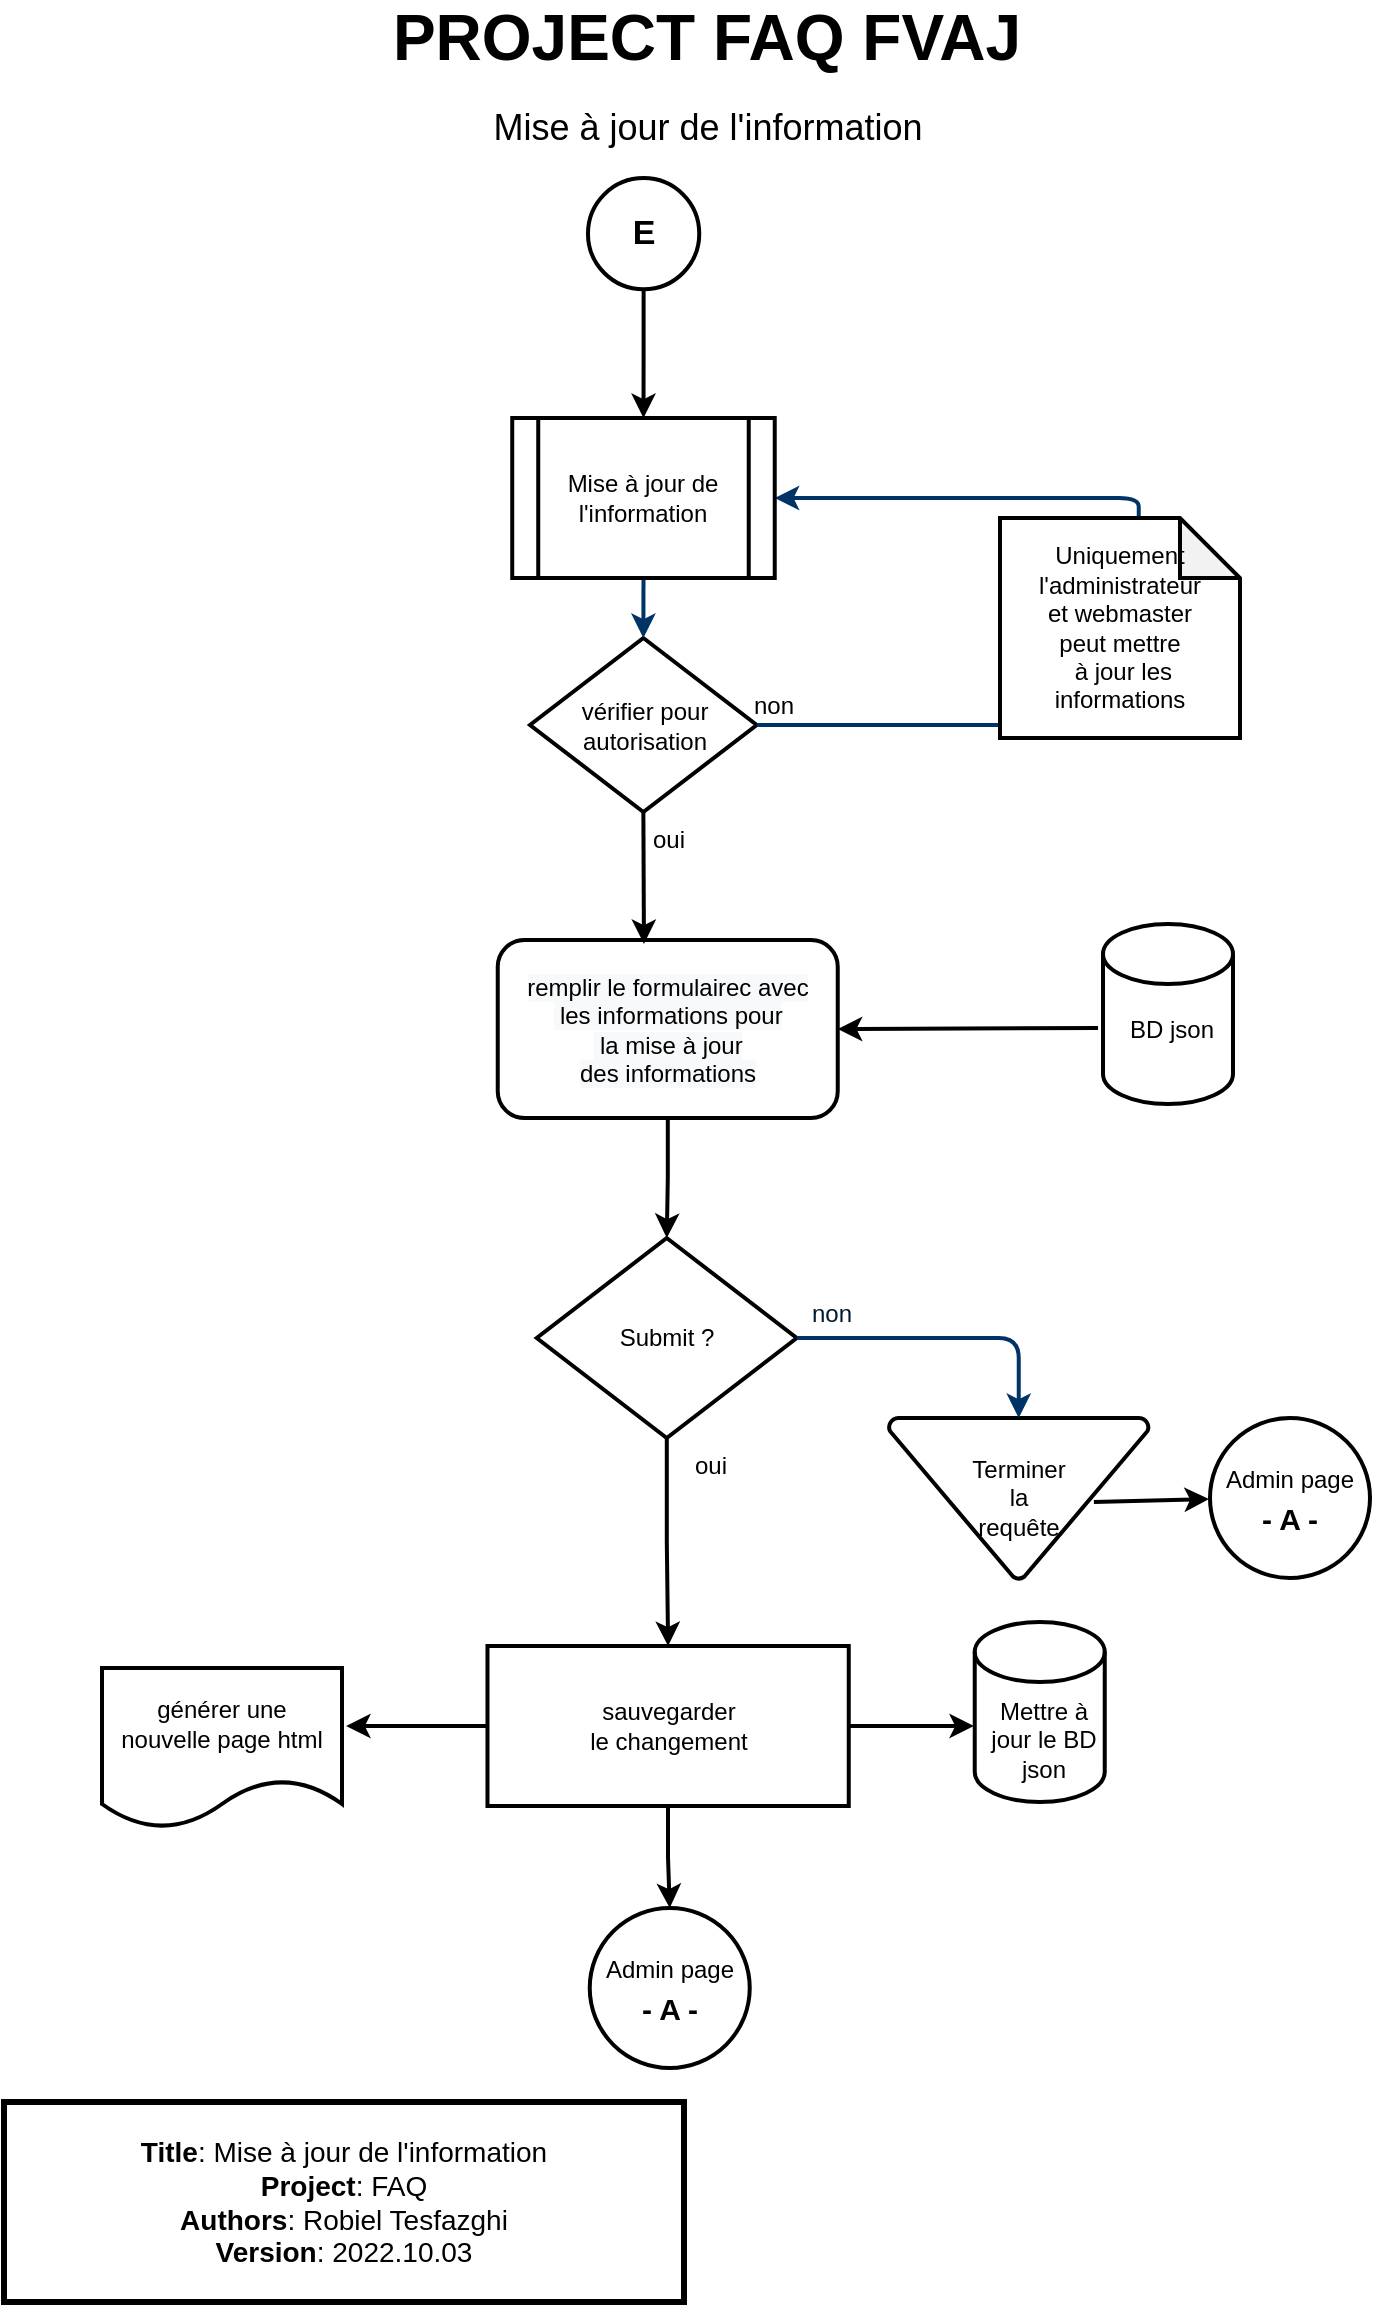 <mxfile version="20.4.0" type="device"><diagram id="e49EwhQaTWCqLOsjTXbb" name="Page-1"><mxGraphModel dx="2048" dy="1009" grid="1" gridSize="10" guides="1" tooltips="1" connect="1" arrows="1" fold="1" page="1" pageScale="1" pageWidth="827" pageHeight="1169" math="0" shadow="0"><root><mxCell id="0"/><mxCell id="1" parent="0"/><mxCell id="KJJ-eOVKQnDHGLwDYRV0-38" value="&lt;div style=&quot;&quot;&gt;vérifier pour&lt;/div&gt;&lt;div style=&quot;&quot;&gt;autorisation&lt;/div&gt;" style="shape=mxgraph.flowchart.decision;strokeWidth=2;gradientColor=none;gradientDirection=north;fontStyle=0;html=1;" parent="1" vertex="1"><mxGeometry x="303" y="328" width="113.37" height="87" as="geometry"/></mxCell><mxCell id="KJJ-eOVKQnDHGLwDYRV0-39" style="entryX=0.5;entryY=0;entryPerimeter=0;fontStyle=1;strokeColor=#003366;strokeWidth=2;html=1;exitX=0.5;exitY=1;exitDx=0;exitDy=0;" parent="1" source="KJJ-eOVKQnDHGLwDYRV0-62" target="KJJ-eOVKQnDHGLwDYRV0-38" edge="1"><mxGeometry relative="1" as="geometry"><mxPoint x="382.37" y="298" as="sourcePoint"/></mxGeometry></mxCell><mxCell id="KJJ-eOVKQnDHGLwDYRV0-40" value="" style="edgeStyle=elbowEdgeStyle;elbow=horizontal;entryX=0.5;entryY=0.91;entryPerimeter=0;exitX=1;exitY=0.5;exitPerimeter=0;fontStyle=1;strokeColor=#003366;strokeWidth=2;html=1;" parent="1" source="KJJ-eOVKQnDHGLwDYRV0-38" edge="1"><mxGeometry x="443.37" y="-3.5" width="100" height="100" as="geometry"><mxPoint x="812.37" y="415" as="sourcePoint"/><mxPoint x="612.37" y="341.71" as="targetPoint"/><Array as="points"><mxPoint x="607.37" y="368"/></Array></mxGeometry></mxCell><mxCell id="KJJ-eOVKQnDHGLwDYRV0-41" value="non" style="text;fontStyle=0;html=1;strokeColor=none;gradientColor=none;fillColor=none;strokeWidth=2;" parent="1" vertex="1"><mxGeometry x="412.62" y="348" width="40" height="26" as="geometry"/></mxCell><mxCell id="KJJ-eOVKQnDHGLwDYRV0-42" value="oui" style="text;fontStyle=0;html=1;strokeColor=none;gradientColor=none;fillColor=none;strokeWidth=2;align=center;" parent="1" vertex="1"><mxGeometry x="352.05" y="415" width="40" height="26" as="geometry"/></mxCell><mxCell id="KJJ-eOVKQnDHGLwDYRV0-43" style="edgeStyle=orthogonalEdgeStyle;rounded=0;orthogonalLoop=1;jettySize=auto;html=1;entryX=0.5;entryY=0;entryDx=0;entryDy=0;strokeWidth=2;" parent="1" source="KJJ-eOVKQnDHGLwDYRV0-44" target="KJJ-eOVKQnDHGLwDYRV0-59" edge="1"><mxGeometry relative="1" as="geometry"/></mxCell><mxCell id="KJJ-eOVKQnDHGLwDYRV0-44" value="Submit ?" style="shape=mxgraph.flowchart.decision;strokeWidth=2;gradientColor=none;gradientDirection=north;fontStyle=0;html=1;" parent="1" vertex="1"><mxGeometry x="306.37" y="628" width="130" height="100" as="geometry"/></mxCell><mxCell id="KJJ-eOVKQnDHGLwDYRV0-45" value="Terminer &lt;br&gt;la &lt;br&gt;requête" style="shape=mxgraph.flowchart.merge_or_storage;strokeWidth=2;gradientColor=none;gradientDirection=north;fontStyle=0;html=1;" parent="1" vertex="1"><mxGeometry x="482.37" y="718" width="130" height="80.5" as="geometry"/></mxCell><mxCell id="KJJ-eOVKQnDHGLwDYRV0-46" value="" style="edgeStyle=elbowEdgeStyle;elbow=vertical;exitX=1;exitY=0.5;exitPerimeter=0;entryX=0.5;entryY=0;entryPerimeter=0;fontStyle=1;strokeColor=#003366;strokeWidth=2;html=1;" parent="1" source="KJJ-eOVKQnDHGLwDYRV0-44" target="KJJ-eOVKQnDHGLwDYRV0-45" edge="1"><mxGeometry x="-197.63" y="-582" width="100" height="100" as="geometry"><mxPoint x="-197.63" y="-482" as="sourcePoint"/><mxPoint x="-97.63" y="-582" as="targetPoint"/><Array as="points"><mxPoint x="542.37" y="678"/></Array></mxGeometry></mxCell><mxCell id="KJJ-eOVKQnDHGLwDYRV0-47" value="non" style="text;fontColor=#001933;fontStyle=0;html=1;strokeColor=none;gradientColor=none;fillColor=none;strokeWidth=2;" parent="1" vertex="1"><mxGeometry x="442.37" y="652" width="40" height="26" as="geometry"/></mxCell><mxCell id="KJJ-eOVKQnDHGLwDYRV0-48" value="" style="edgeStyle=elbowEdgeStyle;elbow=horizontal;exitX=0.5;exitY=0.09;exitPerimeter=0;entryX=1;entryY=0.5;fontStyle=1;strokeColor=#003366;strokeWidth=2;html=1;entryDx=0;entryDy=0;" parent="1" target="KJJ-eOVKQnDHGLwDYRV0-62" edge="1"><mxGeometry x="62.37" y="-32" width="100" height="100" as="geometry"><mxPoint x="612.37" y="275.29" as="sourcePoint"/><mxPoint x="446.765" y="258" as="targetPoint"/><Array as="points"><mxPoint x="607.37" y="268"/></Array></mxGeometry></mxCell><mxCell id="KJJ-eOVKQnDHGLwDYRV0-49" value="oui" style="text;fontStyle=0;html=1;strokeColor=none;gradientColor=none;fillColor=none;strokeWidth=2;align=center;" parent="1" vertex="1"><mxGeometry x="372.62" y="728" width="40" height="26" as="geometry"/></mxCell><mxCell id="KJJ-eOVKQnDHGLwDYRV0-50" value="" style="shape=cylinder3;whiteSpace=wrap;html=1;boundedLbl=1;backgroundOutline=1;size=15;strokeWidth=2;" parent="1" vertex="1"><mxGeometry x="525.37" y="820" width="65" height="90" as="geometry"/></mxCell><mxCell id="KJJ-eOVKQnDHGLwDYRV0-51" value="Mettre à jour le BD json" style="text;html=1;strokeColor=none;fillColor=none;align=center;verticalAlign=middle;whiteSpace=wrap;rounded=0;strokeWidth=2;" parent="1" vertex="1"><mxGeometry x="530.37" y="864" width="60" height="30" as="geometry"/></mxCell><mxCell id="KJJ-eOVKQnDHGLwDYRV0-52" value="&lt;span style=&quot;color: rgba(0, 0, 0, 0); font-family: monospace; font-size: 0px; text-align: start;&quot;&gt;%3CmxGraphModel%3E%3Croot%3E%3CmxCell%20id%3D%220%22%2F%3E%3CmxCell%20id%3D%221%22%20parent%3D%220%22%2F%3E%3CmxCell%20id%3D%222%22%20value%3D%22BD%20json%22%20style%3D%22text%3Bhtml%3D1%3BstrokeColor%3Dnone%3BfillColor%3Dnone%3Balign%3Dcenter%3BverticalAlign%3Dmiddle%3BwhiteSpace%3Dwrap%3Brounded%3D0%3B%22%20vertex%3D%221%22%20parent%3D%221%22%3E%3CmxGeometry%20x%3D%22822%22%20y%3D%22588%22%20width%3D%2260%22%20height%3D%2230%22%20as%3D%22geometry%22%2F%3E%3C%2FmxCell%3E%3C%2Froot%3E%3C%2FmxGraphModel%3E&lt;/span&gt;" style="shape=cylinder3;whiteSpace=wrap;html=1;boundedLbl=1;backgroundOutline=1;size=15;strokeWidth=2;" parent="1" vertex="1"><mxGeometry x="589.5" y="471" width="65" height="90" as="geometry"/></mxCell><mxCell id="KJJ-eOVKQnDHGLwDYRV0-53" value="BD json" style="text;html=1;strokeColor=none;fillColor=none;align=center;verticalAlign=middle;whiteSpace=wrap;rounded=0;strokeWidth=2;" parent="1" vertex="1"><mxGeometry x="594" y="508.5" width="60" height="30" as="geometry"/></mxCell><mxCell id="KJJ-eOVKQnDHGLwDYRV0-54" value="&lt;span style=&quot;&quot;&gt;générer une&lt;/span&gt;&lt;br style=&quot;&quot;&gt;&lt;span style=&quot;&quot;&gt;nouvelle page html&lt;/span&gt;" style="shape=document;whiteSpace=wrap;html=1;boundedLbl=1;strokeWidth=2;" parent="1" vertex="1"><mxGeometry x="89" y="843" width="120" height="80" as="geometry"/></mxCell><mxCell id="KJJ-eOVKQnDHGLwDYRV0-55" value="&lt;span style=&quot;&quot;&gt;Uniquement l'administrateur&lt;/span&gt;&lt;br style=&quot;&quot;&gt;&lt;span style=&quot;&quot;&gt;et webmaster peut&amp;nbsp;mettre&lt;/span&gt;&lt;br style=&quot;&quot;&gt;&lt;span style=&quot;&quot;&gt;&amp;nbsp;à jour&amp;nbsp;les informations&lt;/span&gt;" style="shape=note;whiteSpace=wrap;html=1;backgroundOutline=1;darkOpacity=0.05;strokeWidth=2;" parent="1" vertex="1"><mxGeometry x="538" y="268" width="120" height="110" as="geometry"/></mxCell><mxCell id="KJJ-eOVKQnDHGLwDYRV0-56" style="edgeStyle=orthogonalEdgeStyle;rounded=0;orthogonalLoop=1;jettySize=auto;html=1;entryX=0.5;entryY=0;entryDx=0;entryDy=0;strokeWidth=2;" parent="1" source="KJJ-eOVKQnDHGLwDYRV0-59" target="KJJ-eOVKQnDHGLwDYRV0-66" edge="1"><mxGeometry relative="1" as="geometry"/></mxCell><mxCell id="KJJ-eOVKQnDHGLwDYRV0-57" style="edgeStyle=orthogonalEdgeStyle;rounded=0;orthogonalLoop=1;jettySize=auto;html=1;entryX=1.017;entryY=0.363;entryDx=0;entryDy=0;entryPerimeter=0;strokeWidth=2;" parent="1" source="KJJ-eOVKQnDHGLwDYRV0-59" target="KJJ-eOVKQnDHGLwDYRV0-54" edge="1"><mxGeometry relative="1" as="geometry"/></mxCell><mxCell id="KJJ-eOVKQnDHGLwDYRV0-58" style="edgeStyle=orthogonalEdgeStyle;rounded=0;orthogonalLoop=1;jettySize=auto;html=1;entryX=-0.006;entryY=0.578;entryDx=0;entryDy=0;entryPerimeter=0;strokeWidth=2;" parent="1" source="KJJ-eOVKQnDHGLwDYRV0-59" target="KJJ-eOVKQnDHGLwDYRV0-50" edge="1"><mxGeometry relative="1" as="geometry"/></mxCell><mxCell id="KJJ-eOVKQnDHGLwDYRV0-59" value="&lt;span style=&quot;&quot;&gt;sauvegarder&lt;/span&gt;&lt;br style=&quot;&quot;&gt;&lt;span style=&quot;&quot;&gt;le changement&lt;/span&gt;" style="rounded=0;whiteSpace=wrap;html=1;strokeWidth=2;" parent="1" vertex="1"><mxGeometry x="281.74" y="832" width="180.63" height="80" as="geometry"/></mxCell><mxCell id="KJJ-eOVKQnDHGLwDYRV0-60" style="edgeStyle=orthogonalEdgeStyle;rounded=0;orthogonalLoop=1;jettySize=auto;html=1;strokeWidth=2;" parent="1" source="KJJ-eOVKQnDHGLwDYRV0-61" target="KJJ-eOVKQnDHGLwDYRV0-44" edge="1"><mxGeometry relative="1" as="geometry"/></mxCell><mxCell id="KJJ-eOVKQnDHGLwDYRV0-61" value="&lt;span style=&quot;color: rgb(0, 0, 0); font-family: Helvetica; font-size: 12px; font-style: normal; font-variant-ligatures: normal; font-variant-caps: normal; font-weight: 400; letter-spacing: normal; orphans: 2; text-align: center; text-indent: 0px; text-transform: none; widows: 2; word-spacing: 0px; -webkit-text-stroke-width: 0px; background-color: rgb(248, 249, 250); text-decoration-thickness: initial; text-decoration-style: initial; text-decoration-color: initial; float: none; display: inline !important;&quot;&gt;remplir le formulairec&amp;nbsp;avec&lt;/span&gt;&lt;br style=&quot;color: rgb(0, 0, 0); font-family: Helvetica; font-size: 12px; font-style: normal; font-variant-ligatures: normal; font-variant-caps: normal; font-weight: 400; letter-spacing: normal; orphans: 2; text-align: center; text-indent: 0px; text-transform: none; widows: 2; word-spacing: 0px; -webkit-text-stroke-width: 0px; background-color: rgb(248, 249, 250); text-decoration-thickness: initial; text-decoration-style: initial; text-decoration-color: initial;&quot;&gt;&lt;span style=&quot;color: rgb(0, 0, 0); font-family: Helvetica; font-size: 12px; font-style: normal; font-variant-ligatures: normal; font-variant-caps: normal; font-weight: 400; letter-spacing: normal; orphans: 2; text-align: center; text-indent: 0px; text-transform: none; widows: 2; word-spacing: 0px; -webkit-text-stroke-width: 0px; background-color: rgb(248, 249, 250); text-decoration-thickness: initial; text-decoration-style: initial; text-decoration-color: initial; float: none; display: inline !important;&quot;&gt;&amp;nbsp;les informations&amp;nbsp;pour&lt;/span&gt;&lt;br style=&quot;color: rgb(0, 0, 0); font-family: Helvetica; font-size: 12px; font-style: normal; font-variant-ligatures: normal; font-variant-caps: normal; font-weight: 400; letter-spacing: normal; orphans: 2; text-align: center; text-indent: 0px; text-transform: none; widows: 2; word-spacing: 0px; -webkit-text-stroke-width: 0px; background-color: rgb(248, 249, 250); text-decoration-thickness: initial; text-decoration-style: initial; text-decoration-color: initial;&quot;&gt;&lt;span style=&quot;color: rgb(0, 0, 0); font-family: Helvetica; font-size: 12px; font-style: normal; font-variant-ligatures: normal; font-variant-caps: normal; font-weight: 400; letter-spacing: normal; orphans: 2; text-align: center; text-indent: 0px; text-transform: none; widows: 2; word-spacing: 0px; -webkit-text-stroke-width: 0px; background-color: rgb(248, 249, 250); text-decoration-thickness: initial; text-decoration-style: initial; text-decoration-color: initial; float: none; display: inline !important;&quot;&gt;&amp;nbsp;la mise à jour&lt;/span&gt;&lt;br style=&quot;color: rgb(0, 0, 0); font-family: Helvetica; font-size: 12px; font-style: normal; font-variant-ligatures: normal; font-variant-caps: normal; font-weight: 400; letter-spacing: normal; orphans: 2; text-align: center; text-indent: 0px; text-transform: none; widows: 2; word-spacing: 0px; -webkit-text-stroke-width: 0px; background-color: rgb(248, 249, 250); text-decoration-thickness: initial; text-decoration-style: initial; text-decoration-color: initial;&quot;&gt;&lt;span style=&quot;color: rgb(0, 0, 0); font-family: Helvetica; font-size: 12px; font-style: normal; font-variant-ligatures: normal; font-variant-caps: normal; font-weight: 400; letter-spacing: normal; orphans: 2; text-align: center; text-indent: 0px; text-transform: none; widows: 2; word-spacing: 0px; -webkit-text-stroke-width: 0px; background-color: rgb(248, 249, 250); text-decoration-thickness: initial; text-decoration-style: initial; text-decoration-color: initial; float: none; display: inline !important;&quot;&gt;des informations&lt;/span&gt;" style="rounded=1;whiteSpace=wrap;html=1;strokeWidth=2;" parent="1" vertex="1"><mxGeometry x="286.87" y="479" width="170" height="89" as="geometry"/></mxCell><mxCell id="KJJ-eOVKQnDHGLwDYRV0-62" value="&lt;div style=&quot;&quot;&gt;Mise à jour de l'information&lt;br&gt;&lt;/div&gt;" style="shape=process;whiteSpace=wrap;html=1;backgroundOutline=1;strokeWidth=2;" parent="1" vertex="1"><mxGeometry x="294.12" y="218" width="131.25" height="80" as="geometry"/></mxCell><mxCell id="KJJ-eOVKQnDHGLwDYRV0-63" style="edgeStyle=orthogonalEdgeStyle;rounded=0;orthogonalLoop=1;jettySize=auto;html=1;entryX=0.5;entryY=0;entryDx=0;entryDy=0;strokeWidth=2;" parent="1" source="KJJ-eOVKQnDHGLwDYRV0-64" target="KJJ-eOVKQnDHGLwDYRV0-62" edge="1"><mxGeometry relative="1" as="geometry"/></mxCell><mxCell id="KJJ-eOVKQnDHGLwDYRV0-64" value="&lt;b&gt;&lt;font style=&quot;font-size: 17px;&quot;&gt;E&lt;/font&gt;&lt;/b&gt;" style="ellipse;whiteSpace=wrap;html=1;aspect=fixed;strokeWidth=2;" parent="1" vertex="1"><mxGeometry x="331.99" y="98" width="55.63" height="55.63" as="geometry"/></mxCell><mxCell id="KJJ-eOVKQnDHGLwDYRV0-65" value="" style="endArrow=classic;html=1;rounded=0;strokeWidth=2;fontSize=17;entryX=0.095;entryY=0.5;entryDx=0;entryDy=0;entryPerimeter=0;exitX=0.789;exitY=0.522;exitDx=0;exitDy=0;exitPerimeter=0;" parent="1" source="KJJ-eOVKQnDHGLwDYRV0-45" edge="1"><mxGeometry width="50" height="50" relative="1" as="geometry"><mxPoint x="588" y="758.008" as="sourcePoint"/><mxPoint x="642.475" y="758.5" as="targetPoint"/></mxGeometry></mxCell><mxCell id="KJJ-eOVKQnDHGLwDYRV0-66" value="&lt;span style=&quot;font-size: 12px;&quot;&gt;Admin page&lt;/span&gt;&lt;br style=&quot;font-size: 12px;&quot;&gt;&lt;b style=&quot;font-size: 12px;&quot;&gt;&lt;font style=&quot;font-size: 15px;&quot;&gt;- A -&lt;/font&gt;&lt;/b&gt;" style="ellipse;whiteSpace=wrap;html=1;aspect=fixed;strokeWidth=2;fontSize=17;" parent="1" vertex="1"><mxGeometry x="332.87" y="963" width="80" height="80" as="geometry"/></mxCell><mxCell id="KJJ-eOVKQnDHGLwDYRV0-67" value="&lt;span style=&quot;font-size: 12px;&quot;&gt;Admin page&lt;/span&gt;&lt;br style=&quot;font-size: 12px;&quot;&gt;&lt;b style=&quot;font-size: 12px;&quot;&gt;&lt;font style=&quot;font-size: 15px;&quot;&gt;- A -&lt;/font&gt;&lt;/b&gt;" style="ellipse;whiteSpace=wrap;html=1;aspect=fixed;strokeWidth=2;fontSize=17;" parent="1" vertex="1"><mxGeometry x="643" y="718" width="80" height="80" as="geometry"/></mxCell><mxCell id="KJJ-eOVKQnDHGLwDYRV0-68" value="" style="endArrow=classic;html=1;rounded=0;entryX=1;entryY=0.5;entryDx=0;entryDy=0;exitX=-0.038;exitY=0.578;exitDx=0;exitDy=0;exitPerimeter=0;strokeWidth=2;" parent="1" source="KJJ-eOVKQnDHGLwDYRV0-52" target="KJJ-eOVKQnDHGLwDYRV0-61" edge="1"><mxGeometry width="50" height="50" relative="1" as="geometry"><mxPoint x="348" y="538" as="sourcePoint"/><mxPoint x="398" y="488" as="targetPoint"/></mxGeometry></mxCell><mxCell id="KJJ-eOVKQnDHGLwDYRV0-69" value="" style="endArrow=classic;html=1;rounded=0;strokeWidth=2;exitX=0.5;exitY=1;exitDx=0;exitDy=0;exitPerimeter=0;entryX=0.43;entryY=0.022;entryDx=0;entryDy=0;entryPerimeter=0;" parent="1" source="KJJ-eOVKQnDHGLwDYRV0-38" target="KJJ-eOVKQnDHGLwDYRV0-61" edge="1"><mxGeometry width="50" height="50" relative="1" as="geometry"><mxPoint x="348" y="488" as="sourcePoint"/><mxPoint x="398" y="438" as="targetPoint"/></mxGeometry></mxCell><mxCell id="KJJ-eOVKQnDHGLwDYRV0-70" value="&lt;font style=&quot;font-size: 14px;&quot;&gt;&lt;b style=&quot;&quot;&gt;Title&lt;/b&gt;&lt;span style=&quot;&quot;&gt;: Mise à jour de l'information&lt;/span&gt;&lt;br&gt;&lt;b style=&quot;&quot;&gt;Project&lt;/b&gt;&lt;span style=&quot;&quot;&gt;: FAQ&lt;/span&gt;&lt;/font&gt;&lt;br style=&quot;font-size: 14px;&quot;&gt;&lt;b style=&quot;font-size: 14px;&quot;&gt;Authors&lt;/b&gt;&lt;span style=&quot;font-size: 14px;&quot;&gt;: Robiel Tesfazghi&lt;/span&gt;&lt;br style=&quot;font-size: 14px;&quot;&gt;&lt;b style=&quot;font-size: 14px;&quot;&gt;Version&lt;/b&gt;&lt;span style=&quot;font-size: 14px;&quot;&gt;: 2022.10.03&lt;/span&gt;" style="rounded=0;whiteSpace=wrap;html=1;strokeWidth=3;" parent="1" vertex="1"><mxGeometry x="40" y="1060" width="340" height="100" as="geometry"/></mxCell><mxCell id="dQk_UQnLCXrEgzUqizA3-1" value="&lt;b&gt;&lt;font style=&quot;font-size: 32px;&quot;&gt;PROJECT FAQ FVAJ&lt;/font&gt;&lt;/b&gt;" style="text;html=1;strokeColor=none;fillColor=none;align=center;verticalAlign=middle;whiteSpace=wrap;rounded=0;fontSize=24;" vertex="1" parent="1"><mxGeometry x="213.88" y="13" width="355.25" height="30" as="geometry"/></mxCell><mxCell id="dQk_UQnLCXrEgzUqizA3-2" value="&lt;font style=&quot;font-size: 18px;&quot;&gt;Mise à jour de l'information&lt;/font&gt;" style="text;html=1;strokeColor=none;fillColor=none;align=center;verticalAlign=middle;whiteSpace=wrap;rounded=0;fontSize=24;" vertex="1" parent="1"><mxGeometry x="251.5" y="56" width="280" height="30" as="geometry"/></mxCell></root></mxGraphModel></diagram></mxfile>